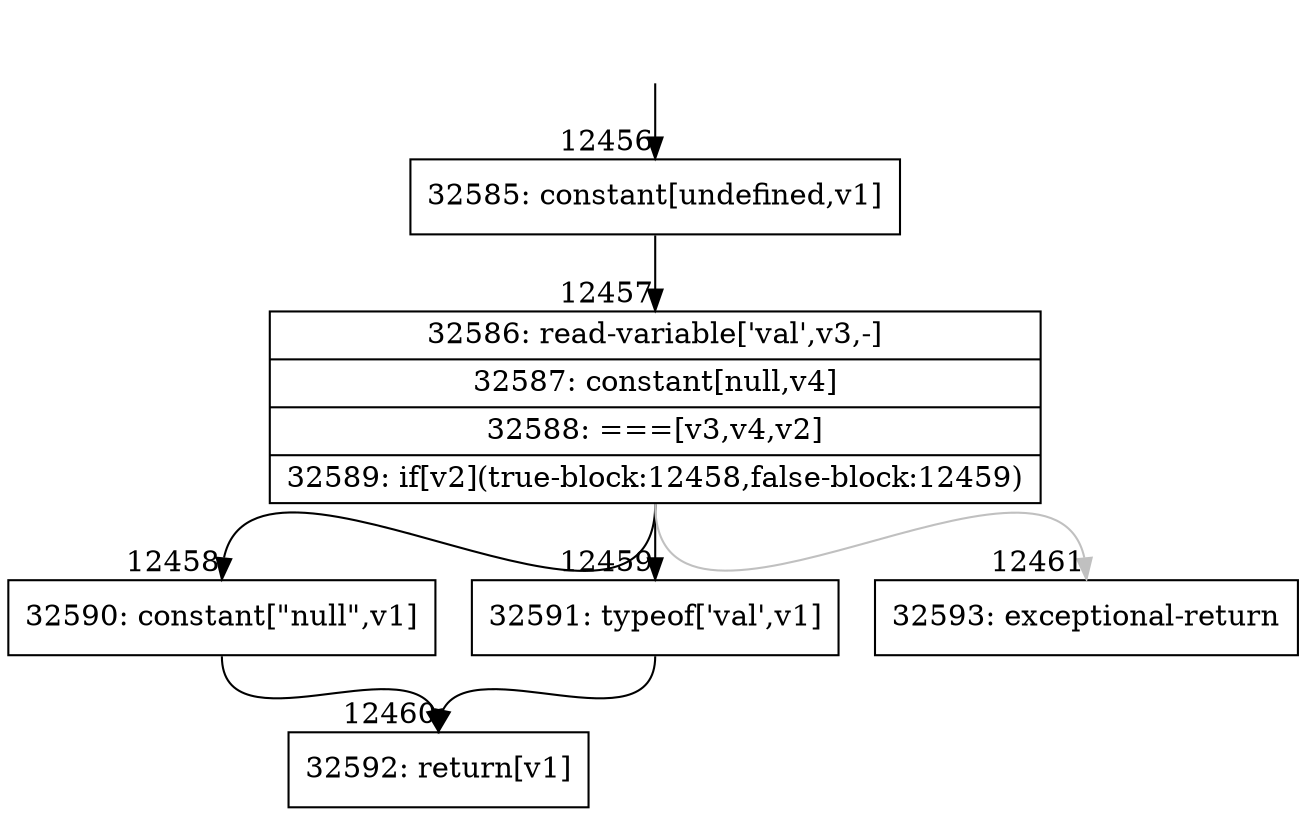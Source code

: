 digraph {
rankdir="TD"
BB_entry965[shape=none,label=""];
BB_entry965 -> BB12456 [tailport=s, headport=n, headlabel="    12456"]
BB12456 [shape=record label="{32585: constant[undefined,v1]}" ] 
BB12456 -> BB12457 [tailport=s, headport=n, headlabel="      12457"]
BB12457 [shape=record label="{32586: read-variable['val',v3,-]|32587: constant[null,v4]|32588: ===[v3,v4,v2]|32589: if[v2](true-block:12458,false-block:12459)}" ] 
BB12457 -> BB12458 [tailport=s, headport=n, headlabel="      12458"]
BB12457 -> BB12459 [tailport=s, headport=n, headlabel="      12459"]
BB12457 -> BB12461 [tailport=s, headport=n, color=gray, headlabel="      12461"]
BB12458 [shape=record label="{32590: constant[\"null\",v1]}" ] 
BB12458 -> BB12460 [tailport=s, headport=n, headlabel="      12460"]
BB12459 [shape=record label="{32591: typeof['val',v1]}" ] 
BB12459 -> BB12460 [tailport=s, headport=n]
BB12460 [shape=record label="{32592: return[v1]}" ] 
BB12461 [shape=record label="{32593: exceptional-return}" ] 
//#$~ 18372
}
